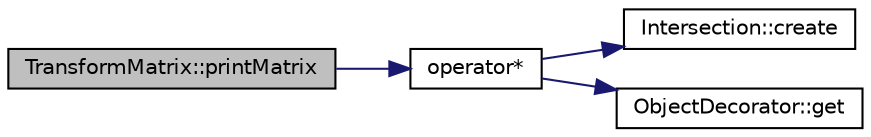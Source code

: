 digraph "TransformMatrix::printMatrix"
{
  edge [fontname="Helvetica",fontsize="10",labelfontname="Helvetica",labelfontsize="10"];
  node [fontname="Helvetica",fontsize="10",shape=record];
  rankdir="LR";
  Node176 [label="TransformMatrix::printMatrix",height=0.2,width=0.4,color="black", fillcolor="grey75", style="filled", fontcolor="black"];
  Node176 -> Node177 [color="midnightblue",fontsize="10",style="solid",fontname="Helvetica"];
  Node177 [label="operator*",height=0.2,width=0.4,color="black", fillcolor="white", style="filled",URL="$Intersection_8cpp.html#a464a041e249269a925166f5118c490ed"];
  Node177 -> Node178 [color="midnightblue",fontsize="10",style="solid",fontname="Helvetica"];
  Node178 [label="Intersection::create",height=0.2,width=0.4,color="black", fillcolor="white", style="filled",URL="$classIntersection.html#ad65ec18ddeffc16583fc8c4798e232d1",tooltip="Static factory method. "];
  Node177 -> Node179 [color="midnightblue",fontsize="10",style="solid",fontname="Helvetica"];
  Node179 [label="ObjectDecorator::get",height=0.2,width=0.4,color="black", fillcolor="white", style="filled",URL="$classObjectDecorator.html#aff1b42075a10ee6b0cca6abaa3423bcd",tooltip="Get the internally hold pointer. Const version. "];
}
